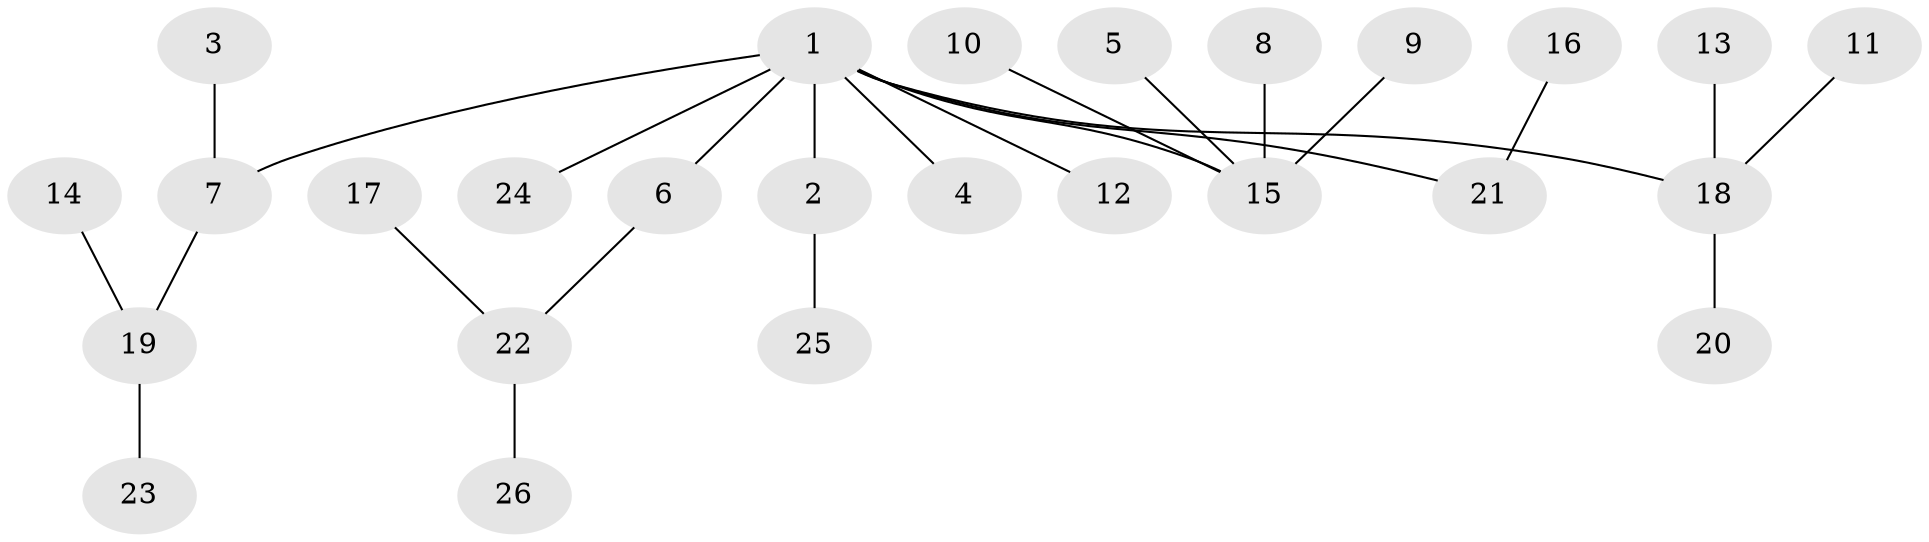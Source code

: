 // original degree distribution, {7: 0.0196078431372549, 4: 0.0784313725490196, 5: 0.0196078431372549, 2: 0.27450980392156865, 6: 0.0196078431372549, 3: 0.0784313725490196, 1: 0.5098039215686274}
// Generated by graph-tools (version 1.1) at 2025/50/03/09/25 03:50:18]
// undirected, 26 vertices, 25 edges
graph export_dot {
graph [start="1"]
  node [color=gray90,style=filled];
  1;
  2;
  3;
  4;
  5;
  6;
  7;
  8;
  9;
  10;
  11;
  12;
  13;
  14;
  15;
  16;
  17;
  18;
  19;
  20;
  21;
  22;
  23;
  24;
  25;
  26;
  1 -- 2 [weight=1.0];
  1 -- 4 [weight=1.0];
  1 -- 6 [weight=1.0];
  1 -- 7 [weight=1.0];
  1 -- 12 [weight=1.0];
  1 -- 15 [weight=1.0];
  1 -- 18 [weight=1.0];
  1 -- 21 [weight=1.0];
  1 -- 24 [weight=1.0];
  2 -- 25 [weight=1.0];
  3 -- 7 [weight=1.0];
  5 -- 15 [weight=1.0];
  6 -- 22 [weight=1.0];
  7 -- 19 [weight=1.0];
  8 -- 15 [weight=1.0];
  9 -- 15 [weight=1.0];
  10 -- 15 [weight=1.0];
  11 -- 18 [weight=1.0];
  13 -- 18 [weight=1.0];
  14 -- 19 [weight=1.0];
  16 -- 21 [weight=1.0];
  17 -- 22 [weight=1.0];
  18 -- 20 [weight=1.0];
  19 -- 23 [weight=1.0];
  22 -- 26 [weight=1.0];
}

